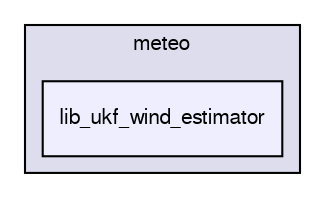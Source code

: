 digraph "sw/airborne/modules/meteo/lib_ukf_wind_estimator" {
  compound=true
  node [ fontsize="10", fontname="FreeSans"];
  edge [ labelfontsize="10", labelfontname="FreeSans"];
  subgraph clusterdir_dcc9af59dc35b42e32db80b18066e136 {
    graph [ bgcolor="#ddddee", pencolor="black", label="meteo" fontname="FreeSans", fontsize="10", URL="dir_dcc9af59dc35b42e32db80b18066e136.html"]
  dir_52cf33ca6ff4e1b7a3968aed8ced90c8 [shape=box, label="lib_ukf_wind_estimator", style="filled", fillcolor="#eeeeff", pencolor="black", URL="dir_52cf33ca6ff4e1b7a3968aed8ced90c8.html"];
  }
}
